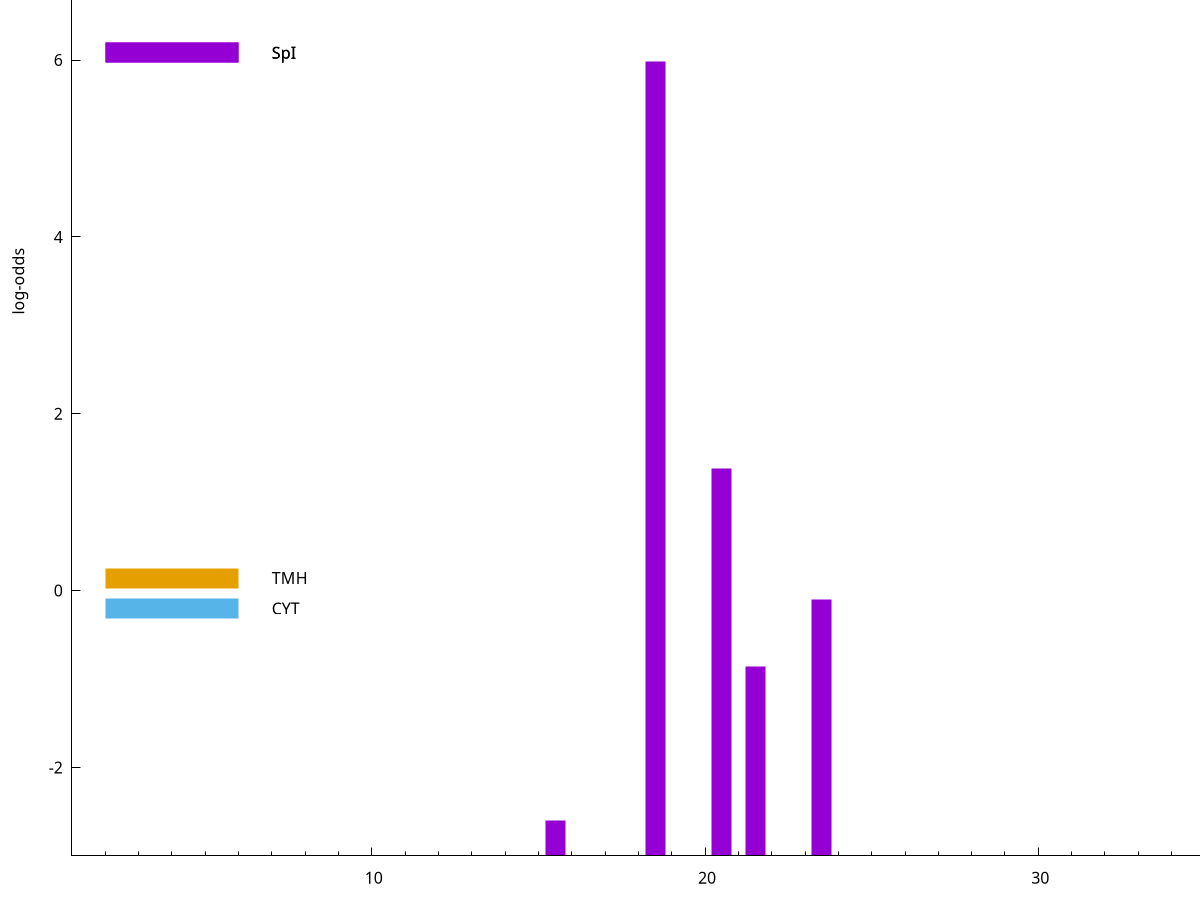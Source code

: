 set title "LipoP predictions for SRR5666608.gff"
set size 2., 1.4
set xrange [1:70] 
set mxtics 10
set yrange [-3:10]
set y2range [0:13]
set ylabel "log-odds"
set term postscript eps color solid "Helvetica" 30
set output "SRR5666608.gff10.eps"
set arrow from 2,6.08092 to 6,6.08092 nohead lt 1 lw 20
set label "SpI" at 7,6.08092
set arrow from 2,0.14135 to 6,0.14135 nohead lt 4 lw 20
set label "TMH" at 7,0.14135
set arrow from 2,-0.200913 to 6,-0.200913 nohead lt 3 lw 20
set label "CYT" at 7,-0.200913
set arrow from 2,6.08092 to 6,6.08092 nohead lt 1 lw 20
set label "SpI" at 7,6.08092
# NOTE: The scores below are the log-odds scores with the threshold
# NOTE: subtracted (a hack to make gnuplot make the histogram all
# NOTE: look nice).
plot "-" axes x1y2 title "" with impulses lt 1 lw 20
18.500000 8.983410
20.500000 4.380870
23.500000 2.904633
21.500000 2.143630
15.500000 0.402800
e
exit
